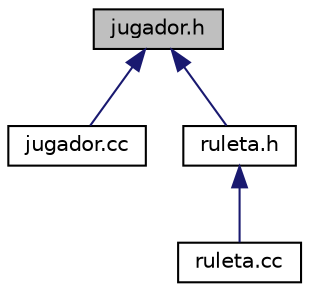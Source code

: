 digraph "jugador.h"
{
 // LATEX_PDF_SIZE
  edge [fontname="Helvetica",fontsize="10",labelfontname="Helvetica",labelfontsize="10"];
  node [fontname="Helvetica",fontsize="10",shape=record];
  Node1 [label="jugador.h",height=0.2,width=0.4,color="black", fillcolor="grey75", style="filled", fontcolor="black",tooltip="La clase jugador representa a los jugadores del casino."];
  Node1 -> Node2 [dir="back",color="midnightblue",fontsize="10",style="solid",fontname="Helvetica"];
  Node2 [label="jugador.cc",height=0.2,width=0.4,color="black", fillcolor="white", style="filled",URL="$jugador_8cc.html",tooltip="Cuerpo de los métodos de la clase jugador."];
  Node1 -> Node3 [dir="back",color="midnightblue",fontsize="10",style="solid",fontname="Helvetica"];
  Node3 [label="ruleta.h",height=0.2,width=0.4,color="black", fillcolor="white", style="filled",URL="$ruleta_8h.html",tooltip="La clase ruleta representa el juego de la ruleta del casino."];
  Node3 -> Node4 [dir="back",color="midnightblue",fontsize="10",style="solid",fontname="Helvetica"];
  Node4 [label="ruleta.cc",height=0.2,width=0.4,color="black", fillcolor="white", style="filled",URL="$ruleta_8cc.html",tooltip="Cuerpo de los métodos de la clase ruleta."];
}
